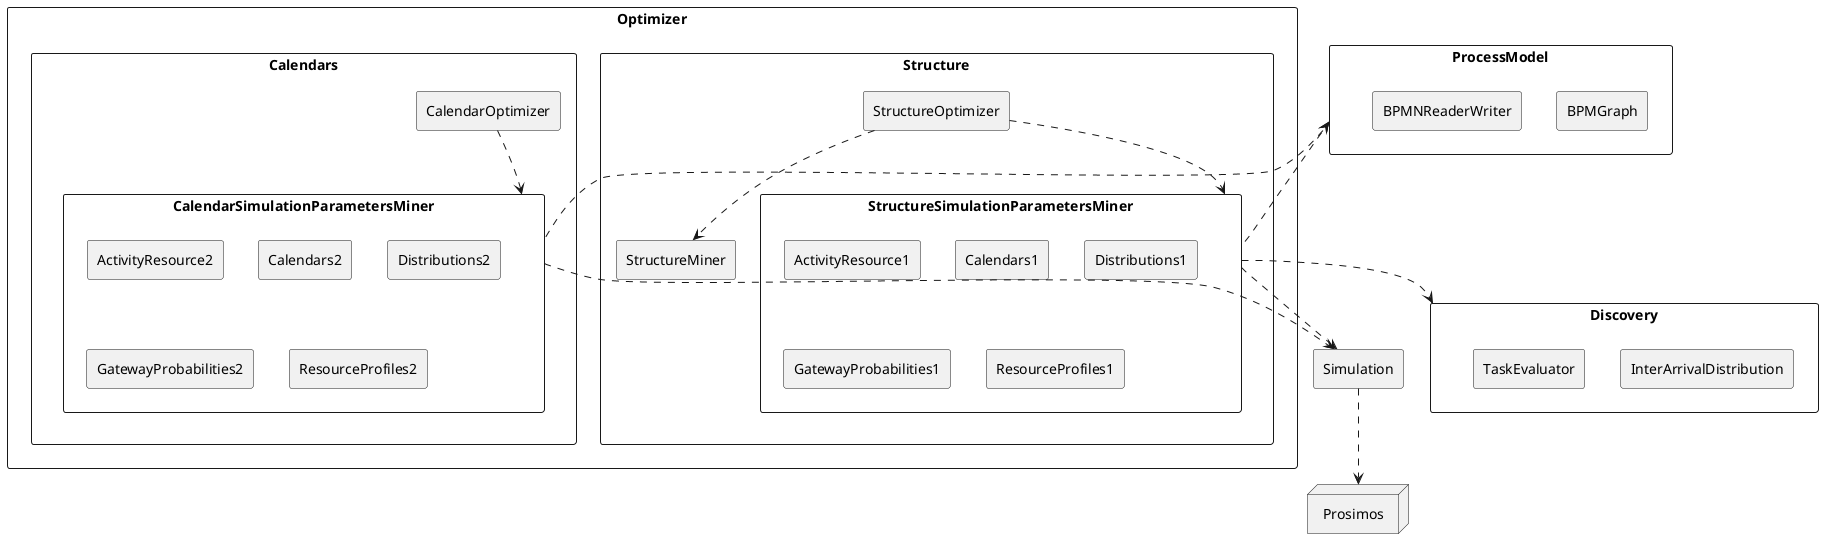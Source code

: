 @startuml Simod
skinparam componentStyle rectangle


component Discovery {
    component InterArrivalDistribution
    component TaskEvaluator
}

component ProcessModel {
    [BPMGraph]
    [BPMNReaderWriter]
}

component Simulation

component Optimizer {
    component Structure {
        component StructureSimulationParametersMiner {
            component ActivityResource1
            component Calendars1
            component Distributions1
            component GatewayProbabilities1
            component ResourceProfiles1
        }

        component StructureOptimizer
        component StructureMiner

        StructureOptimizer ..> StructureMiner
        StructureOptimizer ..> StructureSimulationParametersMiner
    }

    component Calendars {
        component CalendarSimulationParametersMiner {
            component ActivityResource2
            component Calendars2
            component Distributions2
            component GatewayProbabilities2
            component ResourceProfiles2
        }

        component CalendarOptimizer

        CalendarOptimizer ..> CalendarSimulationParametersMiner
    }
}

node Prosimos

StructureSimulationParametersMiner ..> Discovery
StructureSimulationParametersMiner .u.> ProcessModel
CalendarSimulationParametersMiner .u.> ProcessModel
StructureSimulationParametersMiner ..> Simulation
CalendarSimulationParametersMiner ..> Simulation
Simulation ..> Prosimos

@enduml